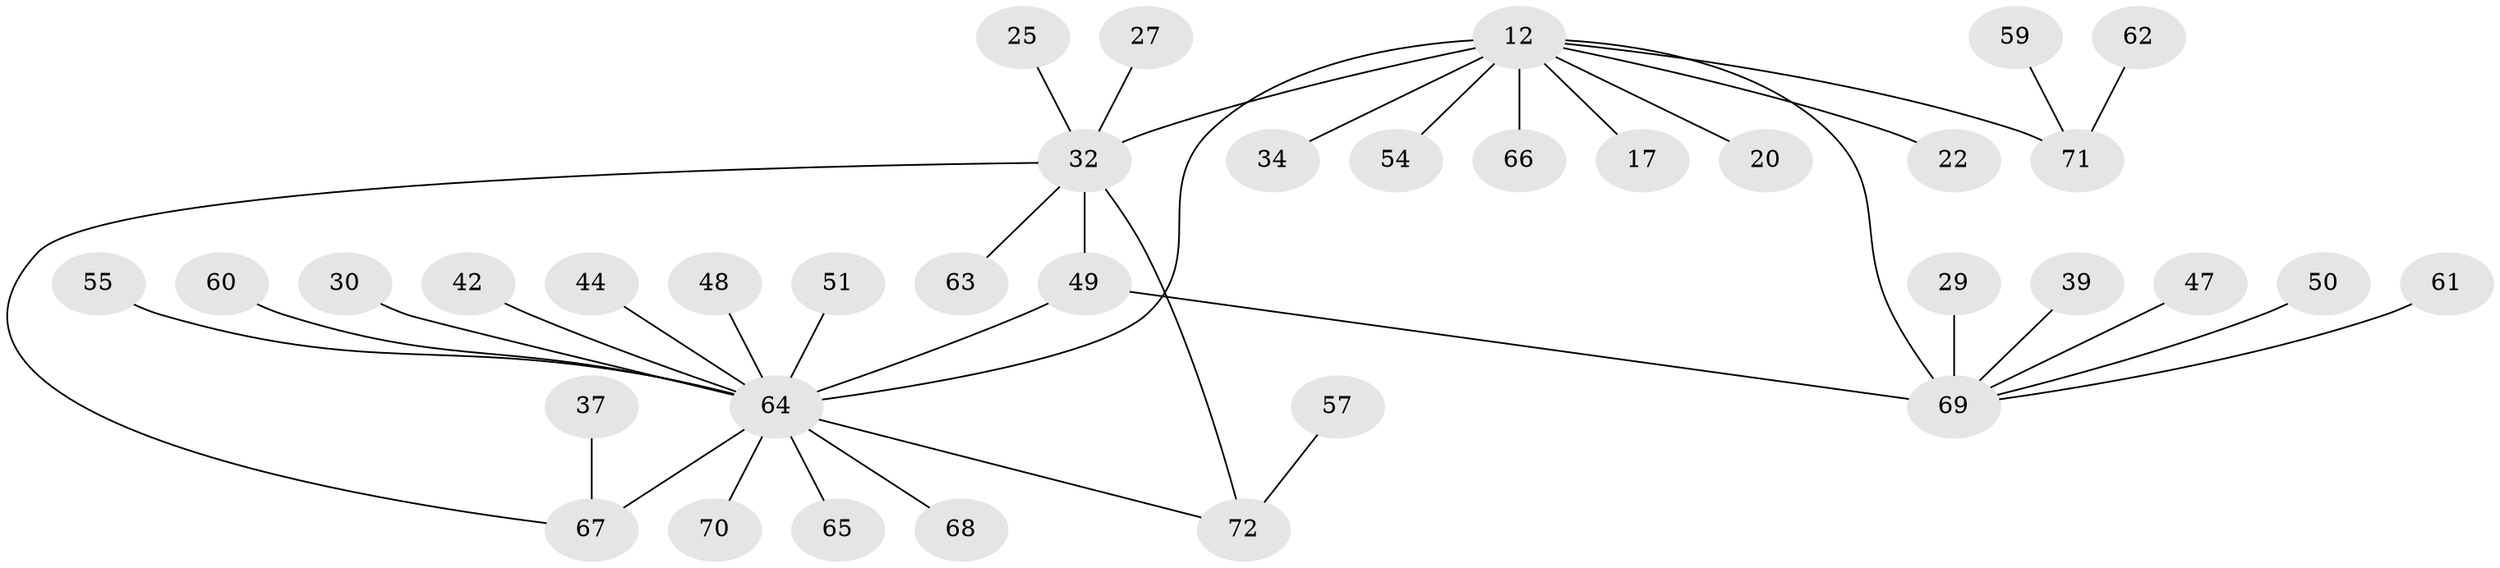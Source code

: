 // original degree distribution, {8: 0.013888888888888888, 6: 0.05555555555555555, 3: 0.08333333333333333, 5: 0.041666666666666664, 10: 0.013888888888888888, 11: 0.027777777777777776, 4: 0.013888888888888888, 7: 0.013888888888888888, 2: 0.125, 1: 0.6111111111111112}
// Generated by graph-tools (version 1.1) at 2025/54/03/09/25 04:54:41]
// undirected, 36 vertices, 39 edges
graph export_dot {
graph [start="1"]
  node [color=gray90,style=filled];
  12 [super="+10+5"];
  17;
  20;
  22;
  25;
  27;
  29;
  30;
  32 [super="+13+18"];
  34;
  37;
  39;
  42;
  44 [super="+35"];
  47;
  48;
  49 [super="+36"];
  50;
  51;
  54;
  55;
  57 [super="+38+53"];
  59 [super="+52"];
  60;
  61;
  62;
  63;
  64 [super="+8+21"];
  65;
  66;
  67 [super="+24+33"];
  68 [super="+41"];
  69 [super="+56+26"];
  70;
  71 [super="+16+45"];
  72 [super="+58+15"];
  12 -- 20;
  12 -- 22;
  12 -- 54;
  12 -- 34;
  12 -- 66;
  12 -- 17;
  12 -- 71 [weight=2];
  12 -- 32 [weight=2];
  12 -- 64 [weight=4];
  12 -- 69 [weight=3];
  25 -- 32;
  27 -- 32;
  29 -- 69;
  30 -- 64;
  32 -- 49;
  32 -- 63;
  32 -- 72 [weight=2];
  32 -- 67;
  37 -- 67;
  39 -- 69;
  42 -- 64;
  44 -- 64;
  47 -- 69;
  48 -- 64;
  49 -- 64;
  49 -- 69;
  50 -- 69;
  51 -- 64;
  55 -- 64;
  57 -- 72;
  59 -- 71;
  60 -- 64;
  61 -- 69;
  62 -- 71;
  64 -- 65;
  64 -- 68;
  64 -- 70;
  64 -- 72;
  64 -- 67 [weight=2];
}
